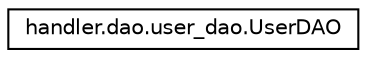 digraph "Graphical Class Hierarchy"
{
  edge [fontname="Helvetica",fontsize="10",labelfontname="Helvetica",labelfontsize="10"];
  node [fontname="Helvetica",fontsize="10",shape=record];
  rankdir="LR";
  Node0 [label="handler.dao.user_dao.UserDAO",height=0.2,width=0.4,color="black", fillcolor="white", style="filled",URL="$classhandler_1_1dao_1_1user__dao_1_1_user_d_a_o.html"];
}
